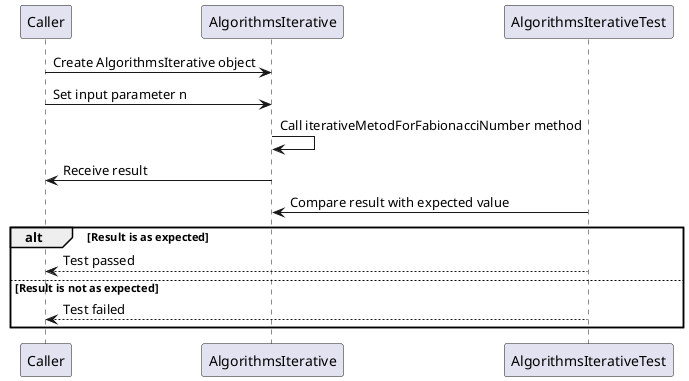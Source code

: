 @startuml
participant Caller
participant AlgorithmsIterative
participant AlgorithmsIterativeTest

Caller -> AlgorithmsIterative: Create AlgorithmsIterative object
Caller -> AlgorithmsIterative: Set input parameter n
AlgorithmsIterative -> AlgorithmsIterative: Call iterativeMetodForFabionacciNumber method
AlgorithmsIterative -> Caller: Receive result
AlgorithmsIterativeTest -> AlgorithmsIterative: Compare result with expected value
alt Result is as expected
  AlgorithmsIterativeTest --> Caller: Test passed
else Result is not as expected
  AlgorithmsIterativeTest --> Caller: Test failed
end
@enduml